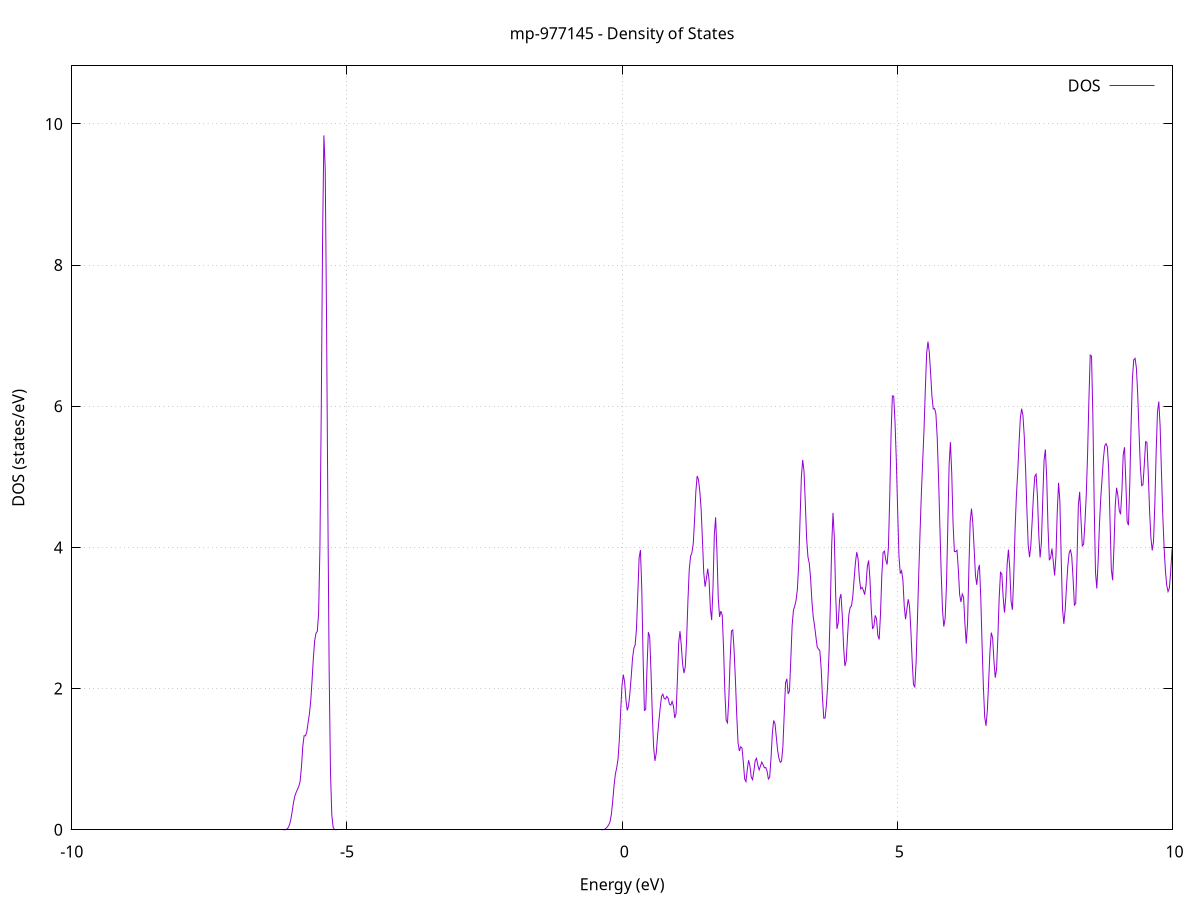 set title 'mp-977145 - Density of States'
set xlabel 'Energy (eV)'
set ylabel 'DOS (states/eV)'
set grid
set xrange [-10:10]
set yrange [0:10.822]
set xzeroaxis lt -1
set terminal png size 800,600
set output 'mp-977145_dos_gnuplot.png'
plot '-' using 1:2 with lines title 'DOS'
-22.123700 0.000000
-22.099800 0.000000
-22.075800 0.000000
-22.051800 0.000000
-22.027900 0.000000
-22.003900 0.000000
-21.979900 0.000000
-21.956000 0.000000
-21.932000 0.000000
-21.908000 0.000000
-21.884100 0.000000
-21.860100 0.000000
-21.836100 0.000000
-21.812200 0.000000
-21.788200 0.000000
-21.764200 0.000000
-21.740300 0.000000
-21.716300 0.000000
-21.692300 0.000000
-21.668400 0.000000
-21.644400 0.000000
-21.620400 0.000000
-21.596500 0.000000
-21.572500 0.000000
-21.548500 0.000000
-21.524600 0.000000
-21.500600 0.000000
-21.476600 0.000000
-21.452700 0.000000
-21.428700 0.000000
-21.404700 0.000000
-21.380800 0.000000
-21.356800 0.000000
-21.332800 0.000000
-21.308900 0.000000
-21.284900 0.000000
-21.261000 0.000000
-21.237000 0.000000
-21.213000 0.000000
-21.189100 0.000000
-21.165100 0.000000
-21.141100 0.000000
-21.117200 0.000000
-21.093200 0.000000
-21.069200 0.000000
-21.045300 0.000000
-21.021300 0.000000
-20.997300 0.000000
-20.973400 0.000000
-20.949400 0.000000
-20.925400 0.000000
-20.901500 0.000000
-20.877500 0.000000
-20.853500 0.000000
-20.829600 0.000000
-20.805600 0.000000
-20.781600 0.000000
-20.757700 0.000000
-20.733700 0.000000
-20.709700 0.000000
-20.685800 0.000000
-20.661800 0.000000
-20.637800 0.000000
-20.613900 0.000000
-20.589900 0.000000
-20.565900 0.000000
-20.542000 0.000000
-20.518000 0.000000
-20.494000 0.000000
-20.470100 0.000000
-20.446100 0.000000
-20.422100 0.000000
-20.398200 0.000000
-20.374200 0.000000
-20.350200 0.000000
-20.326300 0.000000
-20.302300 0.000000
-20.278300 0.000000
-20.254400 0.000000
-20.230400 0.000000
-20.206400 0.000000
-20.182500 0.000000
-20.158500 0.000000
-20.134500 0.000000
-20.110600 0.000000
-20.086600 0.000000
-20.062600 0.000400
-20.038700 0.004300
-20.014700 0.029800
-19.990800 0.142400
-19.966800 0.474300
-19.942800 1.120200
-19.918900 1.959000
-19.894900 2.782900
-19.870900 3.677000
-19.847000 4.908900
-19.823000 6.429500
-19.799000 7.918300
-19.775100 9.333000
-19.751100 10.782500
-19.727100 11.750800
-19.703200 11.688700
-19.679200 11.525100
-19.655200 13.010000
-19.631300 16.431300
-19.607300 20.027600
-19.583300 21.757800
-19.559400 21.087700
-19.535400 19.177200
-19.511400 17.705000
-19.487500 17.118600
-19.463500 16.380100
-19.439500 14.877100
-19.415600 13.440100
-19.391600 13.187600
-19.367600 14.291100
-19.343700 15.976200
-19.319700 17.534500
-19.295700 18.827300
-19.271800 19.801300
-19.247800 20.179500
-19.223800 19.816900
-19.199900 19.272700
-19.175900 19.399100
-19.151900 20.291600
-19.128000 21.059900
-19.104000 20.511100
-19.080000 18.674400
-19.056100 17.056500
-19.032100 16.429000
-19.008100 16.021200
-18.984200 15.183000
-18.960200 14.149300
-18.936200 13.202800
-18.912300 12.242300
-18.888300 11.154800
-18.864300 9.928500
-18.840400 8.722300
-18.816400 8.107400
-18.792400 8.645700
-18.768500 10.161000
-18.744500 11.549400
-18.720600 11.701900
-18.696600 10.645200
-18.672600 8.899600
-18.648700 6.550400
-18.624700 3.894400
-18.600700 1.743600
-18.576800 0.562900
-18.552800 0.127300
-18.528800 0.019700
-18.504900 0.002100
-18.480900 0.000100
-18.456900 0.000000
-18.433000 0.000000
-18.409000 0.000000
-18.385000 0.000000
-18.361100 0.000000
-18.337100 0.000000
-18.313100 0.000000
-18.289200 0.000000
-18.265200 0.000000
-18.241200 0.000000
-18.217300 0.000000
-18.193300 0.000000
-18.169300 0.000000
-18.145400 0.000000
-18.121400 0.000000
-18.097400 0.000000
-18.073500 0.000000
-18.049500 0.000000
-18.025500 0.000000
-18.001600 0.000000
-17.977600 0.000000
-17.953600 0.000000
-17.929700 0.000000
-17.905700 0.000000
-17.881700 0.000000
-17.857800 0.000000
-17.833800 0.000000
-17.809800 0.000000
-17.785900 0.000000
-17.761900 0.000000
-17.737900 0.000000
-17.714000 0.000000
-17.690000 0.000000
-17.666000 0.000000
-17.642100 0.000000
-17.618100 0.000000
-17.594100 0.000000
-17.570200 0.000000
-17.546200 0.000000
-17.522200 0.000000
-17.498300 0.000000
-17.474300 0.000000
-17.450400 0.000000
-17.426400 0.000000
-17.402400 0.000000
-17.378500 0.000000
-17.354500 0.000000
-17.330500 0.000000
-17.306600 0.000000
-17.282600 0.000000
-17.258600 0.000000
-17.234700 0.000000
-17.210700 0.000000
-17.186700 0.000000
-17.162800 0.000000
-17.138800 0.000000
-17.114800 0.000000
-17.090900 0.000000
-17.066900 0.000000
-17.042900 0.000000
-17.019000 0.000000
-16.995000 0.000000
-16.971000 0.000000
-16.947100 0.000000
-16.923100 0.000000
-16.899100 0.000000
-16.875200 0.000000
-16.851200 0.000000
-16.827200 0.000000
-16.803300 0.000000
-16.779300 0.000000
-16.755300 0.000000
-16.731400 0.000000
-16.707400 0.000000
-16.683400 0.000000
-16.659500 0.000000
-16.635500 0.000000
-16.611500 0.000000
-16.587600 0.000000
-16.563600 0.000000
-16.539600 0.000000
-16.515700 0.000000
-16.491700 0.000000
-16.467700 0.000000
-16.443800 0.000000
-16.419800 0.000000
-16.395800 0.000000
-16.371900 0.000000
-16.347900 0.000000
-16.323900 0.000000
-16.300000 0.000000
-16.276000 0.000000
-16.252000 0.000000
-16.228100 0.000000
-16.204100 0.000000
-16.180200 0.000000
-16.156200 0.000000
-16.132200 0.000000
-16.108300 0.000000
-16.084300 0.000000
-16.060300 0.000000
-16.036400 0.000000
-16.012400 0.000000
-15.988400 0.000000
-15.964500 0.000000
-15.940500 0.000000
-15.916500 0.000000
-15.892600 0.000000
-15.868600 0.000000
-15.844600 0.000000
-15.820700 0.000000
-15.796700 0.000000
-15.772700 0.000000
-15.748800 0.000000
-15.724800 0.000000
-15.700800 0.000000
-15.676900 0.000000
-15.652900 0.000000
-15.628900 0.000000
-15.605000 0.000000
-15.581000 0.000000
-15.557000 0.000000
-15.533100 0.000000
-15.509100 0.000000
-15.485100 0.000000
-15.461200 0.000000
-15.437200 0.000000
-15.413200 0.000000
-15.389300 0.000000
-15.365300 0.000000
-15.341300 0.000000
-15.317400 0.000000
-15.293400 0.000000
-15.269400 0.000000
-15.245500 0.000000
-15.221500 0.000000
-15.197500 0.000000
-15.173600 0.000000
-15.149600 0.000000
-15.125600 0.000000
-15.101700 0.000000
-15.077700 0.000000
-15.053700 0.000000
-15.029800 0.000000
-15.005800 0.000000
-14.981800 0.000000
-14.957900 0.000000
-14.933900 0.000000
-14.910000 0.000000
-14.886000 0.000000
-14.862000 0.000000
-14.838100 0.000000
-14.814100 0.000000
-14.790100 0.000000
-14.766200 0.000000
-14.742200 0.000000
-14.718200 0.000000
-14.694300 0.000000
-14.670300 0.000000
-14.646300 0.000000
-14.622400 0.000000
-14.598400 0.000000
-14.574400 0.000000
-14.550500 0.000000
-14.526500 0.000000
-14.502500 0.000000
-14.478600 0.000000
-14.454600 0.000000
-14.430600 0.000000
-14.406700 0.000000
-14.382700 0.000000
-14.358700 0.000000
-14.334800 0.000000
-14.310800 0.000000
-14.286800 0.000000
-14.262900 0.000000
-14.238900 0.000000
-14.214900 0.000000
-14.191000 0.000000
-14.167000 0.000000
-14.143000 0.000000
-14.119100 0.000000
-14.095100 0.000000
-14.071100 0.000000
-14.047200 0.000000
-14.023200 0.000000
-13.999200 0.000000
-13.975300 0.000000
-13.951300 0.000000
-13.927300 0.000000
-13.903400 0.000000
-13.879400 0.000000
-13.855400 0.000000
-13.831500 0.000000
-13.807500 0.000000
-13.783500 0.000000
-13.759600 0.000000
-13.735600 0.000000
-13.711600 0.000000
-13.687700 0.000000
-13.663700 0.000000
-13.639800 0.000000
-13.615800 0.000000
-13.591800 0.000000
-13.567900 0.000000
-13.543900 0.000000
-13.519900 0.000000
-13.496000 0.000000
-13.472000 0.000000
-13.448000 0.000000
-13.424100 0.000000
-13.400100 0.000000
-13.376100 0.000000
-13.352200 0.000000
-13.328200 0.000000
-13.304200 0.000000
-13.280300 0.000000
-13.256300 0.000000
-13.232300 0.000000
-13.208400 0.000000
-13.184400 0.000000
-13.160400 0.000000
-13.136500 0.000000
-13.112500 0.000000
-13.088500 0.000000
-13.064600 0.000000
-13.040600 0.000000
-13.016600 0.000000
-12.992700 0.000000
-12.968700 0.000000
-12.944700 0.000000
-12.920800 0.000000
-12.896800 0.000000
-12.872800 0.000000
-12.848900 0.000000
-12.824900 0.000000
-12.800900 0.000000
-12.777000 0.000000
-12.753000 0.000000
-12.729000 0.000000
-12.705100 0.000000
-12.681100 0.000000
-12.657100 0.000000
-12.633200 0.000000
-12.609200 0.000000
-12.585200 0.000000
-12.561300 0.000000
-12.537300 0.000000
-12.513300 0.000000
-12.489400 0.000000
-12.465400 0.000000
-12.441400 0.000000
-12.417500 0.000000
-12.393500 0.000000
-12.369600 0.000000
-12.345600 0.000000
-12.321600 0.000000
-12.297700 0.000000
-12.273700 0.000000
-12.249700 0.000000
-12.225800 0.000000
-12.201800 0.000000
-12.177800 0.000000
-12.153900 0.000000
-12.129900 0.000000
-12.105900 0.000000
-12.082000 0.000000
-12.058000 0.000000
-12.034000 0.000000
-12.010100 0.000000
-11.986100 0.000000
-11.962100 0.000000
-11.938200 0.000000
-11.914200 0.000000
-11.890200 0.000000
-11.866300 0.000000
-11.842300 0.000000
-11.818300 0.000000
-11.794400 0.000000
-11.770400 0.000000
-11.746400 0.000000
-11.722500 0.000000
-11.698500 0.000000
-11.674500 0.000000
-11.650600 0.000000
-11.626600 0.000000
-11.602600 0.000000
-11.578700 0.000000
-11.554700 0.000000
-11.530700 0.000000
-11.506800 0.000000
-11.482800 0.000000
-11.458800 0.000000
-11.434900 0.000000
-11.410900 0.000000
-11.386900 0.000000
-11.363000 0.000000
-11.339000 0.000000
-11.315000 0.000000
-11.291100 0.000000
-11.267100 0.000000
-11.243100 0.000000
-11.219200 0.000000
-11.195200 0.000000
-11.171200 0.000000
-11.147300 0.000000
-11.123300 0.000000
-11.099400 0.000000
-11.075400 0.000000
-11.051400 0.000000
-11.027500 0.000000
-11.003500 0.000000
-10.979500 0.000000
-10.955600 0.000000
-10.931600 0.000000
-10.907600 0.000000
-10.883700 0.000000
-10.859700 0.000000
-10.835700 0.000000
-10.811800 0.000000
-10.787800 0.000000
-10.763800 0.000000
-10.739900 0.000000
-10.715900 0.000000
-10.691900 0.000000
-10.668000 0.000000
-10.644000 0.000000
-10.620000 0.000000
-10.596100 0.000000
-10.572100 0.000000
-10.548100 0.000000
-10.524200 0.000000
-10.500200 0.000000
-10.476200 0.000000
-10.452300 0.000000
-10.428300 0.000000
-10.404300 0.000000
-10.380400 0.000000
-10.356400 0.000000
-10.332400 0.000000
-10.308500 0.000000
-10.284500 0.000000
-10.260500 0.000000
-10.236600 0.000000
-10.212600 0.000000
-10.188600 0.000000
-10.164700 0.000000
-10.140700 0.000000
-10.116700 0.000000
-10.092800 0.000000
-10.068800 0.000000
-10.044800 0.000000
-10.020900 0.000000
-9.996900 0.000000
-9.972900 0.000000
-9.949000 0.000000
-9.925000 0.000000
-9.901000 0.000000
-9.877100 0.000000
-9.853100 0.000000
-9.829200 0.000000
-9.805200 0.000000
-9.781200 0.000000
-9.757300 0.000000
-9.733300 0.000000
-9.709300 0.000000
-9.685400 0.000000
-9.661400 0.000000
-9.637400 0.000000
-9.613500 0.000000
-9.589500 0.000000
-9.565500 0.000000
-9.541600 0.000000
-9.517600 0.000000
-9.493600 0.000000
-9.469700 0.000000
-9.445700 0.000000
-9.421700 0.000000
-9.397800 0.000000
-9.373800 0.000000
-9.349800 0.000000
-9.325900 0.000000
-9.301900 0.000000
-9.277900 0.000000
-9.254000 0.000000
-9.230000 0.000000
-9.206000 0.000000
-9.182100 0.000000
-9.158100 0.000000
-9.134100 0.000000
-9.110200 0.000000
-9.086200 0.000000
-9.062200 0.000000
-9.038300 0.000000
-9.014300 0.000000
-8.990300 0.000000
-8.966400 0.000000
-8.942400 0.000000
-8.918400 0.000000
-8.894500 0.000000
-8.870500 0.000000
-8.846500 0.000000
-8.822600 0.000000
-8.798600 0.000000
-8.774600 0.000000
-8.750700 0.000000
-8.726700 0.000000
-8.702700 0.000000
-8.678800 0.000000
-8.654800 0.000000
-8.630900 0.000000
-8.606900 0.000000
-8.582900 0.000000
-8.559000 0.000000
-8.535000 0.000000
-8.511000 0.000000
-8.487100 0.000000
-8.463100 0.000000
-8.439100 0.000000
-8.415200 0.000000
-8.391200 0.000000
-8.367200 0.000000
-8.343300 0.000000
-8.319300 0.000000
-8.295300 0.000000
-8.271400 0.000000
-8.247400 0.000000
-8.223400 0.000000
-8.199500 0.000000
-8.175500 0.000000
-8.151500 0.000000
-8.127600 0.000000
-8.103600 0.000000
-8.079600 0.000000
-8.055700 0.000000
-8.031700 0.000000
-8.007700 0.000000
-7.983800 0.000000
-7.959800 0.000000
-7.935800 0.000000
-7.911900 0.000000
-7.887900 0.000000
-7.863900 0.000000
-7.840000 0.000000
-7.816000 0.000000
-7.792000 0.000000
-7.768100 0.000000
-7.744100 0.000000
-7.720100 0.000000
-7.696200 0.000000
-7.672200 0.000000
-7.648200 0.000000
-7.624300 0.000000
-7.600300 0.000000
-7.576300 0.000000
-7.552400 0.000000
-7.528400 0.000000
-7.504400 0.000000
-7.480500 0.000000
-7.456500 0.000000
-7.432500 0.000000
-7.408600 0.000000
-7.384600 0.000000
-7.360700 0.000000
-7.336700 0.000000
-7.312700 0.000000
-7.288800 0.000000
-7.264800 0.000000
-7.240800 0.000000
-7.216900 0.000000
-7.192900 0.000000
-7.168900 0.000000
-7.145000 0.000000
-7.121000 0.000000
-7.097000 0.000000
-7.073100 0.000000
-7.049100 0.000000
-7.025100 0.000000
-7.001200 0.000000
-6.977200 0.000000
-6.953200 0.000000
-6.929300 0.000000
-6.905300 0.000000
-6.881300 0.000000
-6.857400 0.000000
-6.833400 0.000000
-6.809400 0.000000
-6.785500 0.000000
-6.761500 0.000000
-6.737500 0.000000
-6.713600 0.000000
-6.689600 0.000000
-6.665600 0.000000
-6.641700 0.000000
-6.617700 0.000000
-6.593700 0.000000
-6.569800 0.000000
-6.545800 0.000000
-6.521800 0.000000
-6.497900 0.000000
-6.473900 0.000000
-6.449900 0.000000
-6.426000 0.000000
-6.402000 0.000000
-6.378000 0.000000
-6.354100 0.000000
-6.330100 0.000000
-6.306100 0.000000
-6.282200 0.000000
-6.258200 0.000000
-6.234200 0.000000
-6.210300 0.000000
-6.186300 0.000000
-6.162300 0.000000
-6.138400 0.000300
-6.114400 0.002300
-6.090500 0.010100
-6.066500 0.031100
-6.042500 0.074200
-6.018600 0.150300
-5.994600 0.264600
-5.970600 0.389600
-5.946700 0.479200
-5.922700 0.530700
-5.898700 0.574800
-5.874800 0.615300
-5.850800 0.689300
-5.826800 0.894000
-5.802900 1.180400
-5.778900 1.332100
-5.754900 1.331000
-5.731000 1.382300
-5.707000 1.513300
-5.683000 1.638400
-5.659100 1.819600
-5.635100 2.104700
-5.611100 2.423800
-5.587200 2.675300
-5.563200 2.782800
-5.539200 2.812100
-5.515300 3.060600
-5.491300 4.003300
-5.467300 5.943900
-5.443400 8.355200
-5.419400 9.838100
-5.395400 9.377800
-5.371500 7.277500
-5.347500 4.576600
-5.323500 2.247800
-5.299600 0.817400
-5.275600 0.210000
-5.251600 0.036900
-5.227700 0.004300
-5.203700 0.000300
-5.179700 0.000000
-5.155800 0.000000
-5.131800 0.000000
-5.107800 0.000000
-5.083900 0.000000
-5.059900 0.000000
-5.035900 0.000000
-5.012000 0.000000
-4.988000 0.000000
-4.964000 0.000000
-4.940100 0.000000
-4.916100 0.000000
-4.892100 0.000000
-4.868200 0.000000
-4.844200 0.000000
-4.820300 0.000000
-4.796300 0.000000
-4.772300 0.000000
-4.748400 0.000000
-4.724400 0.000000
-4.700400 0.000000
-4.676500 0.000000
-4.652500 0.000000
-4.628500 0.000000
-4.604600 0.000000
-4.580600 0.000000
-4.556600 0.000000
-4.532700 0.000000
-4.508700 0.000000
-4.484700 0.000000
-4.460800 0.000000
-4.436800 0.000000
-4.412800 0.000000
-4.388900 0.000000
-4.364900 0.000000
-4.340900 0.000000
-4.317000 0.000000
-4.293000 0.000000
-4.269000 0.000000
-4.245100 0.000000
-4.221100 0.000000
-4.197100 0.000000
-4.173200 0.000000
-4.149200 0.000000
-4.125200 0.000000
-4.101300 0.000000
-4.077300 0.000000
-4.053300 0.000000
-4.029400 0.000000
-4.005400 0.000000
-3.981400 0.000000
-3.957500 0.000000
-3.933500 0.000000
-3.909500 0.000000
-3.885600 0.000000
-3.861600 0.000000
-3.837600 0.000000
-3.813700 0.000000
-3.789700 0.000000
-3.765700 0.000000
-3.741800 0.000000
-3.717800 0.000000
-3.693800 0.000000
-3.669900 0.000000
-3.645900 0.000000
-3.621900 0.000000
-3.598000 0.000000
-3.574000 0.000000
-3.550100 0.000000
-3.526100 0.000000
-3.502100 0.000000
-3.478200 0.000000
-3.454200 0.000000
-3.430200 0.000000
-3.406300 0.000000
-3.382300 0.000000
-3.358300 0.000000
-3.334400 0.000000
-3.310400 0.000000
-3.286400 0.000000
-3.262500 0.000000
-3.238500 0.000000
-3.214500 0.000000
-3.190600 0.000000
-3.166600 0.000000
-3.142600 0.000000
-3.118700 0.000000
-3.094700 0.000000
-3.070700 0.000000
-3.046800 0.000000
-3.022800 0.000000
-2.998800 0.000000
-2.974900 0.000000
-2.950900 0.000000
-2.926900 0.000000
-2.903000 0.000000
-2.879000 0.000000
-2.855000 0.000000
-2.831100 0.000000
-2.807100 0.000000
-2.783100 0.000000
-2.759200 0.000000
-2.735200 0.000000
-2.711200 0.000000
-2.687300 0.000000
-2.663300 0.000000
-2.639300 0.000000
-2.615400 0.000000
-2.591400 0.000000
-2.567400 0.000000
-2.543500 0.000000
-2.519500 0.000000
-2.495500 0.000000
-2.471600 0.000000
-2.447600 0.000000
-2.423600 0.000000
-2.399700 0.000000
-2.375700 0.000000
-2.351700 0.000000
-2.327800 0.000000
-2.303800 0.000000
-2.279900 0.000000
-2.255900 0.000000
-2.231900 0.000000
-2.208000 0.000000
-2.184000 0.000000
-2.160000 0.000000
-2.136100 0.000000
-2.112100 0.000000
-2.088100 0.000000
-2.064200 0.000000
-2.040200 0.000000
-2.016200 0.000000
-1.992300 0.000000
-1.968300 0.000000
-1.944300 0.000000
-1.920400 0.000000
-1.896400 0.000000
-1.872400 0.000000
-1.848500 0.000000
-1.824500 0.000000
-1.800500 0.000000
-1.776600 0.000000
-1.752600 0.000000
-1.728600 0.000000
-1.704700 0.000000
-1.680700 0.000000
-1.656700 0.000000
-1.632800 0.000000
-1.608800 0.000000
-1.584800 0.000000
-1.560900 0.000000
-1.536900 0.000000
-1.512900 0.000000
-1.489000 0.000000
-1.465000 0.000000
-1.441000 0.000000
-1.417100 0.000000
-1.393100 0.000000
-1.369100 0.000000
-1.345200 0.000000
-1.321200 0.000000
-1.297200 0.000000
-1.273300 0.000000
-1.249300 0.000000
-1.225300 0.000000
-1.201400 0.000000
-1.177400 0.000000
-1.153400 0.000000
-1.129500 0.000000
-1.105500 0.000000
-1.081500 0.000000
-1.057600 0.000000
-1.033600 0.000000
-1.009700 0.000000
-0.985700 0.000000
-0.961700 0.000000
-0.937800 0.000000
-0.913800 0.000000
-0.889800 0.000000
-0.865900 0.000000
-0.841900 0.000000
-0.817900 0.000000
-0.794000 0.000000
-0.770000 0.000000
-0.746000 0.000000
-0.722100 0.000000
-0.698100 0.000000
-0.674100 0.000000
-0.650200 0.000000
-0.626200 0.000000
-0.602200 0.000000
-0.578300 0.000000
-0.554300 0.000000
-0.530300 0.000000
-0.506400 0.000000
-0.482400 0.000000
-0.458400 0.000000
-0.434500 0.000000
-0.410500 0.000000
-0.386500 0.000000
-0.362600 0.000300
-0.338600 0.002000
-0.314600 0.008600
-0.290700 0.023800
-0.266700 0.045600
-0.242700 0.071100
-0.218800 0.118300
-0.194800 0.225500
-0.170800 0.410700
-0.146900 0.627800
-0.122900 0.789700
-0.098900 0.877100
-0.075000 0.998900
-0.051000 1.276300
-0.027000 1.677100
-0.003100 2.035400
0.020900 2.197200
0.044900 2.096000
0.068800 1.841000
0.092800 1.691100
0.116800 1.756800
0.140700 1.933600
0.164700 2.166900
0.188700 2.428500
0.212600 2.570900
0.236600 2.620400
0.260500 2.852200
0.284500 3.347700
0.308500 3.851200
0.332400 3.963000
0.356400 3.423300
0.380400 2.444900
0.404300 1.691600
0.428300 1.704800
0.452300 2.307400
0.476200 2.799600
0.500200 2.740200
0.524200 2.241800
0.548100 1.635400
0.572100 1.168000
0.596100 0.976200
0.620000 1.087100
0.644000 1.336300
0.668000 1.545600
0.691900 1.730900
0.715900 1.891000
0.739900 1.921200
0.763800 1.859300
0.787800 1.851100
0.811800 1.889500
0.835700 1.862200
0.859700 1.779300
0.883700 1.764900
0.907600 1.817400
0.931600 1.753800
0.955600 1.583800
0.979500 1.646900
1.003500 2.112100
1.027500 2.648700
1.051400 2.813900
1.075400 2.603000
1.099400 2.341800
1.123300 2.219800
1.147300 2.308900
1.171300 2.686000
1.195200 3.241600
1.219200 3.686100
1.243200 3.874600
1.267100 3.923500
1.291100 4.047800
1.315100 4.375000
1.339000 4.788600
1.363000 5.011900
1.387000 4.960900
1.410900 4.798400
1.434900 4.547300
1.458900 4.109200
1.482800 3.641200
1.506800 3.443300
1.530700 3.557800
1.554700 3.699400
1.578700 3.548000
1.602600 3.141100
1.626600 2.969900
1.650600 3.427000
1.674500 4.172300
1.698500 4.425700
1.722500 3.942000
1.746400 3.279700
1.770400 3.015700
1.794400 3.098500
1.818300 3.040200
1.842300 2.576000
1.866300 1.956400
1.890200 1.549300
1.914200 1.515300
1.938200 1.856300
1.962100 2.407900
1.986100 2.817100
2.010100 2.831000
2.034000 2.545500
2.058000 2.123700
2.082000 1.627400
2.105900 1.233000
2.129900 1.116100
2.153900 1.175600
2.177800 1.158800
2.201800 0.957500
2.225800 0.720900
2.249700 0.681700
2.273700 0.851200
2.297700 0.984400
2.321600 0.908200
2.345600 0.746400
2.369600 0.709600
2.393500 0.830100
2.417500 0.980000
2.441500 1.012500
2.465400 0.915800
2.489400 0.848300
2.513400 0.903500
2.537300 0.960200
2.561300 0.921000
2.585300 0.877600
2.609200 0.881900
2.633200 0.830800
2.657200 0.719400
2.681100 0.745900
2.705100 1.019400
2.729100 1.365400
2.753000 1.548300
2.777000 1.505000
2.800900 1.316100
2.824900 1.124800
2.848900 1.012800
2.872800 0.955600
2.896800 0.972200
2.920800 1.178000
2.944700 1.630200
2.968700 2.079700
2.992700 2.139000
3.016600 1.923600
3.040600 1.968100
3.064600 2.413600
3.088500 2.890600
3.112500 3.111500
3.136500 3.169500
3.160400 3.251500
3.184400 3.411800
3.208400 3.766500
3.232300 4.389900
3.256300 4.993700
3.280300 5.238700
3.304200 5.084200
3.328200 4.632100
3.352200 4.125700
3.376100 3.864600
3.400100 3.777800
3.424100 3.564500
3.448000 3.238000
3.472000 3.014500
3.496000 2.890900
3.519900 2.739000
3.543900 2.591600
3.567900 2.559600
3.591800 2.538400
3.615800 2.295300
3.639800 1.871100
3.663700 1.580600
3.687700 1.583400
3.711700 1.772100
3.735600 2.064100
3.759600 2.509500
3.783600 3.198100
3.807500 4.030800
3.831500 4.489200
3.855500 4.138900
3.879400 3.339200
3.903400 2.845200
3.927400 2.938800
3.951300 3.267100
3.975300 3.339400
3.999300 3.042300
4.023200 2.603100
4.047200 2.318800
4.071100 2.393600
4.095100 2.737300
4.119100 3.045300
4.143000 3.150200
4.167000 3.171400
4.191000 3.308300
4.214900 3.548600
4.238900 3.783800
4.262900 3.933000
4.286800 3.839800
4.310800 3.558600
4.334800 3.411800
4.358700 3.434700
4.382700 3.394800
4.406700 3.330600
4.430600 3.460200
4.454600 3.726600
4.478600 3.815000
4.502500 3.551800
4.526500 3.118000
4.550500 2.845200
4.574400 2.884300
4.598400 3.037100
4.622400 2.986200
4.646300 2.750000
4.670300 2.696100
4.694300 3.057100
4.718200 3.602900
4.742200 3.929600
4.766200 3.947600
4.790100 3.825000
4.814100 3.757400
4.838100 4.002200
4.862000 4.706300
4.886000 5.595000
4.910000 6.146700
4.933900 6.143000
4.957900 5.782000
4.981900 5.233800
5.005800 4.525300
5.029800 3.880600
5.053800 3.629500
5.077700 3.669500
5.101700 3.537800
5.125700 3.167500
5.149600 2.983000
5.173600 3.125100
5.197600 3.265600
5.221500 3.167000
5.245500 2.840600
5.269500 2.398700
5.293400 2.055800
5.317400 2.024600
5.341300 2.370400
5.365300 2.977600
5.389300 3.625500
5.413200 4.218200
5.437200 4.768000
5.461200 5.225400
5.485100 5.667800
5.509100 6.239300
5.533100 6.753500
5.557000 6.916000
5.581000 6.764300
5.605000 6.471300
5.628900 6.144400
5.652900 5.962400
5.676900 5.966800
5.700800 5.895600
5.724800 5.556700
5.748800 4.993200
5.772700 4.318100
5.796700 3.648800
5.820700 3.118900
5.844600 2.878500
5.868600 2.992800
5.892600 3.454100
5.916500 4.269200
5.940500 5.154100
5.964500 5.491500
5.988400 5.063100
6.012400 4.349000
6.036400 3.941500
6.060300 3.941200
6.084300 3.960000
6.108300 3.695700
6.132200 3.334300
6.156200 3.225900
6.180200 3.339400
6.204100 3.292700
6.228100 2.925300
6.252100 2.637300
6.276000 2.921000
6.300000 3.690200
6.324000 4.367800
6.347900 4.550300
6.371900 4.343800
6.395900 3.984300
6.419800 3.603200
6.443800 3.470300
6.467800 3.682000
6.491700 3.752200
6.515700 3.311900
6.539700 2.633800
6.563600 2.029700
6.587600 1.597300
6.611500 1.473100
6.635500 1.689600
6.659500 2.096600
6.683400 2.528800
6.707400 2.793200
6.731400 2.720000
6.755300 2.396900
6.779300 2.154700
6.803300 2.272200
6.827200 2.737800
6.851200 3.291200
6.875200 3.647100
6.899100 3.624900
6.923100 3.296200
6.947100 3.076800
6.971000 3.298400
6.995000 3.756400
7.019000 3.968300
7.042900 3.705400
7.066900 3.239400
7.090900 3.116600
7.114800 3.565200
7.138800 4.238600
7.162800 4.717300
7.186700 5.050100
7.210700 5.457400
7.234700 5.824900
7.258600 5.964800
7.282600 5.869100
7.306600 5.572500
7.330500 5.113700
7.354500 4.533800
7.378500 4.027500
7.402400 3.862000
7.426400 4.033400
7.450400 4.375500
7.474300 4.746000
7.498300 5.008700
7.522300 5.037300
7.546200 4.721500
7.570200 4.181200
7.594200 3.856900
7.618100 4.069700
7.642100 4.669000
7.666100 5.233400
7.690000 5.387800
7.714000 4.992300
7.738000 4.288600
7.761900 3.818000
7.785900 3.854800
7.809900 3.984600
7.833800 3.797200
7.857800 3.603800
7.881700 3.870500
7.905700 4.497200
7.929700 4.915000
7.953600 4.653800
7.977600 3.851600
8.001600 3.130600
8.025500 2.917400
8.049500 3.111700
8.073500 3.435500
8.097400 3.731700
8.121400 3.916800
8.145400 3.970300
8.169300 3.875300
8.193300 3.560300
8.217300 3.182400
8.241200 3.206200
8.265200 3.837300
8.289200 4.592900
8.313100 4.787200
8.337100 4.396200
8.361100 4.021200
8.385000 4.045100
8.409000 4.344300
8.433000 4.743300
8.456900 5.311900
8.480900 6.085800
8.504900 6.724100
8.528800 6.711400
8.552800 5.877800
8.576800 4.623500
8.600700 3.649000
8.624700 3.418200
8.648700 3.800100
8.672600 4.323900
8.696600 4.701600
8.720600 4.977700
8.744500 5.258200
8.768500 5.440300
8.792500 5.470400
8.816400 5.421900
8.840400 5.111100
8.864400 4.399200
8.888300 3.689400
8.912300 3.535600
8.936300 4.003600
8.960200 4.602800
8.984200 4.845900
9.008200 4.734400
9.032100 4.526800
9.056100 4.470000
9.080100 4.790100
9.104000 5.308500
9.128000 5.419200
9.151900 4.929900
9.175900 4.363100
9.199900 4.315000
9.223800 4.897400
9.247800 5.746400
9.271800 6.394700
9.295700 6.657600
9.319700 6.678600
9.343700 6.544400
9.367600 6.177900
9.391600 5.642300
9.415600 5.151500
9.439500 4.874800
9.463500 4.888000
9.487500 5.172700
9.511400 5.498900
9.535400 5.488000
9.559400 5.057800
9.583300 4.524700
9.607300 4.141400
9.631300 3.957300
9.655200 4.084100
9.679200 4.618500
9.703200 5.353600
9.727100 5.919500
9.751100 6.066600
9.775100 5.721200
9.799000 5.075400
9.823000 4.462400
9.847000 4.005700
9.870900 3.673500
9.894900 3.466600
9.918900 3.374600
9.942800 3.420300
9.966800 3.651700
9.990800 3.961100
10.014700 4.057600
10.038700 3.753000
10.062700 3.256900
10.086600 2.912700
10.110600 2.752400
10.134600 2.614200
10.158500 2.481400
10.182500 2.460200
10.206500 2.635500
10.230400 3.009100
10.254400 3.378000
10.278400 3.536900
10.302300 3.585500
10.326300 3.648900
10.350300 3.719400
10.374200 3.922100
10.398200 4.321000
10.422100 4.625800
10.446100 4.541400
10.470100 4.230800
10.494000 4.181500
10.518000 4.634500
10.542000 5.168800
10.565900 5.092900
10.589900 4.366600
10.613900 3.602800
10.637800 3.222300
10.661800 3.132600
10.685800 3.039100
10.709700 2.839100
10.733700 2.748500
10.757700 2.980500
10.781600 3.357800
10.805600 3.473000
10.829600 3.215400
10.853500 2.899700
10.877500 2.816700
10.901500 2.977700
10.925400 3.401100
10.949400 4.070800
10.973400 4.550800
10.997300 4.440800
11.021300 4.033100
11.045300 3.852600
11.069200 3.980100
11.093200 4.158400
11.117200 4.263100
11.141100 4.338300
11.165100 4.374600
11.189100 4.407900
11.213000 4.462300
11.237000 4.370600
11.261000 4.031800
11.284900 3.622600
11.308900 3.408500
11.332900 3.490900
11.356800 3.645100
11.380800 3.471100
11.404800 2.879900
11.428700 2.194400
11.452700 1.751600
11.476700 1.688200
11.500600 1.975800
11.524600 2.378500
11.548600 2.561900
11.572500 2.403500
11.596500 2.043000
11.620500 1.727400
11.644400 1.613900
11.668400 1.624100
11.692300 1.636800
11.716300 1.648500
11.740300 1.651400
11.764200 1.615600
11.788200 1.531300
11.812200 1.413800
11.836100 1.347800
11.860100 1.383800
11.884100 1.433100
11.908000 1.402400
11.932000 1.286900
11.956000 1.161300
11.979900 1.147800
12.003900 1.282800
12.027900 1.504500
12.051800 1.772100
12.075800 2.001000
12.099800 1.996000
12.123700 1.721200
12.147700 1.465800
12.171700 1.501700
12.195600 1.743800
12.219600 1.946800
12.243600 1.997600
12.267500 1.831000
12.291500 1.451500
12.315500 1.066100
12.339400 0.930300
12.363400 1.185800
12.387400 1.731500
12.411300 2.197700
12.435300 2.270700
12.459300 1.974200
12.483200 1.654800
12.507200 1.684000
12.531200 2.004600
12.555100 2.207900
12.579100 2.139500
12.603100 2.009900
12.627000 1.994500
12.651000 2.148800
12.675000 2.448300
12.698900 2.726800
12.722900 2.878800
12.746900 3.001500
12.770800 3.079400
12.794800 2.888600
12.818800 2.383400
12.842700 1.854500
12.866700 1.697900
12.890600 2.012700
12.914600 2.444400
12.938600 2.629500
12.962500 2.575300
12.986500 2.443600
13.010500 2.339300
13.034400 2.355700
13.058400 2.517200
13.082400 2.712800
13.106300 2.759500
13.130300 2.528200
13.154300 2.162700
13.178200 2.025800
13.202200 2.186300
13.226200 2.289000
13.250100 2.103000
13.274100 1.849600
13.298100 1.824700
13.322000 1.938900
13.346000 1.942000
13.370000 1.828300
13.393900 1.653800
13.417900 1.398300
13.441900 1.204300
13.465800 1.235800
13.489800 1.386500
13.513800 1.461000
13.537700 1.400000
13.561700 1.223600
13.585700 1.018800
13.609600 1.024200
13.633600 1.476700
13.657600 2.244200
13.681500 2.795500
13.705500 2.771000
13.729500 2.387900
13.753400 2.087700
13.777400 2.077400
13.801400 2.325400
13.825300 2.792100
13.849300 3.495500
13.873300 4.258800
13.897200 4.659500
13.921200 4.490100
13.945200 3.941700
13.969100 3.265000
13.993100 2.744200
14.017100 2.816900
14.041000 3.523200
14.065000 4.203300
14.089000 4.338800
14.112900 4.091200
14.136900 3.809900
14.160800 3.589000
14.184800 3.377900
14.208800 3.248300
14.232700 3.272900
14.256700 3.339500
14.280700 3.294100
14.304600 3.112300
14.328600 2.954300
14.352600 3.012900
14.376500 3.274800
14.400500 3.581800
14.424500 3.847900
14.448400 4.096400
14.472400 4.471300
14.496400 5.167100
14.520300 5.953900
14.544300 6.165300
14.568300 5.590300
14.592200 4.753200
14.616200 4.142100
14.640200 3.758700
14.664100 3.456800
14.688100 3.291200
14.712100 3.338400
14.736000 3.422800
14.760000 3.364500
14.784000 3.227400
14.807900 3.162500
14.831900 3.313200
14.855900 3.677000
14.879800 3.946000
14.903800 3.888600
14.927800 3.675800
14.951700 3.488500
14.975700 3.184700
14.999700 2.607600
15.023600 1.937400
15.047600 1.495000
15.071600 1.332800
15.095500 1.283200
15.119500 1.345600
15.143500 1.794500
15.167400 2.923900
15.191400 4.605900
15.215400 5.978100
15.239300 6.138700
15.263300 5.294200
15.287300 4.355500
15.311200 3.716900
15.335200 3.257000
15.359200 2.903600
15.383100 2.799100
15.407100 3.126500
15.431000 3.634300
15.455000 3.640700
15.479000 2.929900
15.502900 2.142700
15.526900 1.877600
15.550900 2.082000
15.574800 2.552900
15.598800 3.092900
15.622800 3.254000
15.646700 2.834500
15.670700 2.197800
15.694700 1.684600
15.718600 1.346700
15.742600 1.182700
15.766600 1.150800
15.790500 1.193600
15.814500 1.327200
15.838500 1.525100
15.862400 1.706000
15.886400 1.864000
15.910400 2.000400
15.934300 2.079100
15.958300 2.231000
15.982300 2.678600
16.006200 3.310900
16.030200 3.683800
16.054200 3.491200
16.078100 2.881700
16.102100 2.246000
16.126100 1.791700
16.150000 1.555500
16.174000 1.587800
16.198000 1.812900
16.221900 1.989600
16.245900 2.072700
16.269900 2.295100
16.293800 2.745600
16.317800 3.248700
16.341800 3.705000
16.365700 4.079900
16.389700 4.106300
16.413700 3.622100
16.437600 2.962400
16.461600 2.513300
16.485600 2.294000
16.509500 2.170300
16.533500 2.108700
16.557500 2.146700
16.581400 2.261900
16.605400 2.386000
16.629400 2.522500
16.653300 2.727500
16.677300 3.080400
16.701200 3.572300
16.725200 3.948100
16.749200 4.001800
16.773100 3.891100
16.797100 3.816100
16.821100 3.710100
16.845000 3.532700
16.869000 3.445100
16.893000 3.512500
16.916900 3.628800
16.940900 3.774100
16.964900 4.075200
16.988800 4.435900
17.012800 4.312800
17.036800 3.439800
17.060700 2.414100
17.084700 1.933000
17.108700 2.040500
17.132600 2.358200
17.156600 2.510000
17.180600 2.381700
17.204500 2.172200
17.228500 2.041100
17.252500 1.962100
17.276400 1.963700
17.300400 2.098600
17.324400 2.285900
17.348300 2.406700
17.372300 2.434000
17.396300 2.418300
17.420200 2.444900
17.444200 2.522700
17.468200 2.539000
17.492100 2.457100
17.516100 2.360200
17.540100 2.292000
17.564000 2.332300
17.588000 2.669300
17.612000 3.351200
17.635900 4.101200
17.659900 4.497700
17.683900 4.360100
17.707800 3.922200
17.731800 3.633800
17.755800 3.730400
17.779700 4.043900
17.803700 4.337400
17.827700 4.515800
17.851600 4.478900
17.875600 4.142900
17.899600 3.618500
17.923500 3.202200
17.947500 3.188600
17.971400 3.522600
17.995400 3.762900
18.019400 3.718100
18.043300 3.714500
18.067300 4.009700
18.091300 4.400100
18.115200 4.487100
18.139200 4.129700
18.163200 3.612200
18.187100 3.374900
18.211100 3.512000
18.235100 3.679400
18.259000 3.700200
18.283000 3.691800
18.307000 3.553200
18.330900 3.167600
18.354900 2.729300
18.378900 2.442500
18.402800 2.405900
18.426800 2.636900
18.450800 2.995500
18.474700 3.325200
18.498700 3.669800
18.522700 4.159500
18.546600 4.580500
18.570600 4.440700
18.594600 3.701700
18.618500 2.931300
18.642500 2.637200
18.666500 2.810700
18.690400 3.095900
18.714400 3.167600
18.738400 2.968400
18.762300 2.730800
18.786300 2.696700
18.810300 2.893700
18.834200 3.213500
18.858200 3.472700
18.882200 3.418300
18.906100 2.955000
18.930100 2.378200
18.954100 2.026300
18.978000 1.880300
19.002000 1.816300
19.026000 1.860500
19.049900 2.000200
19.073900 2.125500
19.097900 2.236100
19.121800 2.420500
19.145800 2.686700
19.169800 2.967600
19.193700 3.158800
19.217700 3.205300
19.241600 3.191900
19.265600 3.241800
19.289600 3.466300
19.313500 3.899100
19.337500 4.342300
19.361500 4.441300
19.385400 4.046400
19.409400 3.498700
19.433400 3.337600
19.457300 3.655500
19.481300 4.031000
19.505300 4.088700
19.529200 3.880000
19.553200 3.740400
19.577200 3.759100
19.601100 3.659000
19.625100 3.400200
19.649100 3.190900
19.673000 2.948500
19.697000 2.515600
19.721000 2.100600
19.744900 2.111300
19.768900 2.660200
19.792900 3.305200
19.816800 3.533900
19.840800 3.486700
19.864800 3.651000
19.888700 3.981600
19.912700 4.000900
19.936700 3.573700
19.960600 3.105500
19.984600 3.013400
20.008600 3.243000
20.032500 3.421500
20.056500 3.321500
20.080500 3.057700
20.104400 2.946000
20.128400 3.196200
20.152400 3.685100
20.176300 4.003800
20.200300 3.853300
20.224300 3.496600
20.248200 3.528300
20.272200 4.130700
20.296200 4.793800
20.320100 4.942400
20.344100 4.667800
20.368100 4.427400
20.392000 4.437700
20.416000 4.744500
20.440000 5.226400
20.463900 5.430700
20.487900 5.083500
20.511800 4.527300
20.535800 4.157800
20.559800 3.942800
20.583700 3.726900
20.607700 3.443900
20.631700 3.040100
20.655600 2.649900
20.679600 2.599400
20.703600 2.926200
20.727500 3.273900
20.751500 3.363900
20.775500 3.344100
20.799400 3.559500
20.823400 3.973400
20.847400 4.205400
20.871300 4.188600
20.895300 4.147800
20.919300 4.128600
20.943200 4.090700
20.967200 4.112400
20.991200 4.168000
21.015100 4.048800
21.039100 3.834600
21.063100 3.983800
21.087000 4.655700
21.111000 5.431500
21.135000 5.787900
21.158900 5.557500
21.182900 4.992600
21.206900 4.409800
21.230800 3.848600
21.254800 3.216900
21.278800 2.665100
21.302700 2.554100
21.326700 2.890400
21.350700 3.199000
21.374600 3.178100
21.398600 2.968200
21.422600 2.786700
21.446500 2.638100
21.470500 2.450200
21.494500 2.397600
21.518400 2.728800
21.542400 3.308400
21.566400 3.637100
21.590300 3.427900
21.614300 2.905800
21.638300 2.410600
21.662200 2.109500
21.686200 2.057900
21.710200 2.250100
21.734100 2.654900
21.758100 3.164700
21.782000 3.553000
21.806000 3.641400
21.830000 3.441000
21.853900 3.179200
21.877900 3.292400
21.901900 4.046300
21.925800 5.062500
21.949800 5.649500
21.973800 5.588600
21.997700 5.280600
22.021700 5.220100
22.045700 5.422000
22.069600 5.384500
22.093600 4.827000
22.117600 4.156200
22.141500 3.820300
22.165500 3.742700
22.189500 3.650200
22.213400 3.360700
22.237400 2.754600
22.261400 1.975800
22.285300 1.470100
22.309300 1.545300
22.333300 2.084900
22.357200 2.710300
22.381200 3.151800
22.405200 3.395000
22.429100 3.444400
22.453100 3.262000
22.477100 2.935100
22.501000 2.583100
22.525000 2.275300
22.549000 2.105600
22.572900 2.130400
22.596900 2.276500
22.620900 2.407200
22.644800 2.567300
22.668800 2.937600
22.692800 3.420900
22.716700 3.757100
22.740700 3.939800
22.764700 4.033000
22.788600 3.958300
22.812600 3.759000
22.836600 3.702000
22.860500 3.842900
22.884500 3.798500
22.908500 3.332700
22.932400 2.795700
22.956400 2.656200
22.980400 2.895200
23.004300 3.115900
23.028300 3.039900
23.052200 2.738200
23.076200 2.526000
23.100200 2.498700
23.124100 2.354300
23.148100 1.974800
23.172100 1.603100
23.196000 1.326900
23.220000 1.073600
23.244000 0.967400
23.267900 1.170200
23.291900 1.518800
23.315900 1.672300
23.339800 1.546100
23.363800 1.300300
23.387800 1.073000
23.411700 0.922500
23.435700 0.850000
23.459700 0.834000
23.483600 0.850100
23.507600 0.854900
23.531600 0.809100
23.555500 0.757100
23.579500 0.820400
23.603500 0.972900
23.627400 0.980100
23.651400 0.727900
23.675400 0.380800
23.699300 0.137500
23.723300 0.033700
23.747300 0.005500
23.771200 0.000600
23.795200 0.000000
23.819200 0.000000
23.843100 0.000000
23.867100 0.000000
23.891100 0.000000
23.915000 0.000000
23.939000 0.000000
23.963000 0.000000
23.986900 0.000000
24.010900 0.000000
24.034900 0.000000
24.058800 0.000000
24.082800 0.000000
24.106800 0.000000
24.130700 0.000000
24.154700 0.000000
24.178700 0.000000
24.202600 0.000000
24.226600 0.000000
24.250600 0.000000
24.274500 0.000000
24.298500 0.000000
24.322400 0.000000
24.346400 0.000000
24.370400 0.000000
24.394300 0.000000
24.418300 0.000000
24.442300 0.000000
24.466200 0.000000
24.490200 0.000000
24.514200 0.000000
24.538100 0.000000
24.562100 0.000000
24.586100 0.000000
24.610000 0.000000
24.634000 0.000000
24.658000 0.000000
24.681900 0.000000
24.705900 0.000000
24.729900 0.000000
24.753800 0.000000
24.777800 0.000000
24.801800 0.000000
24.825700 0.000000
24.849700 0.000000
24.873700 0.000000
24.897600 0.000000
24.921600 0.000000
24.945600 0.000000
24.969500 0.000000
24.993500 0.000000
25.017500 0.000000
25.041400 0.000000
25.065400 0.000000
25.089400 0.000000
25.113300 0.000000
25.137300 0.000000
25.161300 0.000000
25.185200 0.000000
25.209200 0.000000
25.233200 0.000000
25.257100 0.000000
25.281100 0.000000
25.305100 0.000000
25.329000 0.000000
25.353000 0.000000
25.377000 0.000000
25.400900 0.000000
25.424900 0.000000
25.448900 0.000000
25.472800 0.000000
25.496800 0.000000
25.520800 0.000000
25.544700 0.000000
25.568700 0.000000
25.592600 0.000000
25.616600 0.000000
25.640600 0.000000
25.664500 0.000000
25.688500 0.000000
25.712500 0.000000
25.736400 0.000000
25.760400 0.000000
25.784400 0.000000
25.808300 0.000000
e
